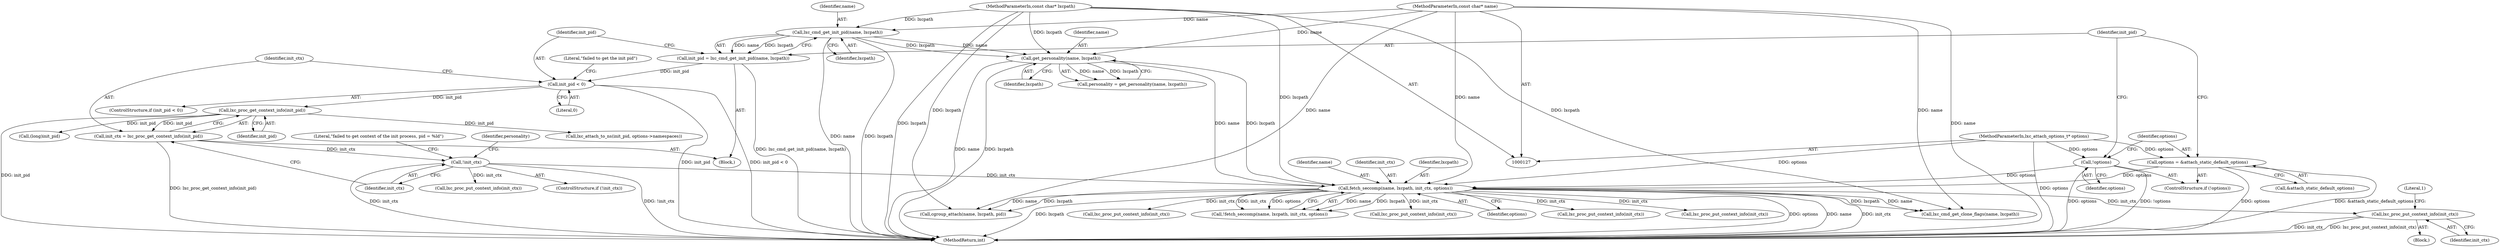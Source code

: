 digraph "0_lxc_5c3fcae78b63ac9dd56e36075903921bd9461f9e_0@pointer" {
"1000250" [label="(Call,lxc_proc_put_context_info(init_ctx))"];
"1000211" [label="(Call,fetch_seccomp(name, lxcpath, init_ctx, options))"];
"1000187" [label="(Call,get_personality(name, lxcpath))"];
"1000156" [label="(Call,lxc_cmd_get_init_pid(name, lxcpath))"];
"1000128" [label="(MethodParameterIn,const char* name)"];
"1000129" [label="(MethodParameterIn,const char* lxcpath)"];
"1000174" [label="(Call,!init_ctx)"];
"1000169" [label="(Call,init_ctx = lxc_proc_get_context_info(init_pid))"];
"1000171" [label="(Call,lxc_proc_get_context_info(init_pid))"];
"1000160" [label="(Call,init_pid < 0)"];
"1000154" [label="(Call,init_pid = lxc_cmd_get_init_pid(name, lxcpath))"];
"1000150" [label="(Call,options = &attach_static_default_options)"];
"1000132" [label="(MethodParameterIn,lxc_attach_options_t* options)"];
"1000148" [label="(Call,!options)"];
"1000157" [label="(Identifier,name)"];
"1000273" [label="(Call,lxc_proc_put_context_info(init_ctx))"];
"1000188" [label="(Identifier,name)"];
"1000254" [label="(Literal,1)"];
"1000170" [label="(Identifier,init_ctx)"];
"1000151" [label="(Identifier,options)"];
"1000155" [label="(Identifier,init_pid)"];
"1000174" [label="(Call,!init_ctx)"];
"1000158" [label="(Identifier,lxcpath)"];
"1000658" [label="(MethodReturn,int)"];
"1000212" [label="(Identifier,name)"];
"1000187" [label="(Call,get_personality(name, lxcpath))"];
"1000129" [label="(MethodParameterIn,const char* lxcpath)"];
"1000148" [label="(Call,!options)"];
"1000178" [label="(Literal,\"failed to get context of the init process, pid = %ld\")"];
"1000159" [label="(ControlStructure,if (init_pid < 0))"];
"1000199" [label="(Call,lxc_proc_put_context_info(init_ctx))"];
"1000186" [label="(Identifier,personality)"];
"1000235" [label="(Call,lxc_cmd_get_clone_flags(name, lxcpath))"];
"1000214" [label="(Identifier,init_ctx)"];
"1000493" [label="(Call,lxc_proc_put_context_info(init_ctx))"];
"1000251" [label="(Identifier,init_ctx)"];
"1000169" [label="(Call,init_ctx = lxc_proc_get_context_info(init_pid))"];
"1000185" [label="(Call,personality = get_personality(name, lxcpath))"];
"1000152" [label="(Call,&attach_static_default_options)"];
"1000134" [label="(Block,)"];
"1000162" [label="(Literal,0)"];
"1000189" [label="(Identifier,lxcpath)"];
"1000128" [label="(MethodParameterIn,const char* name)"];
"1000210" [label="(Call,!fetch_seccomp(name, lxcpath, init_ctx, options))"];
"1000290" [label="(Call,lxc_proc_put_context_info(init_ctx))"];
"1000172" [label="(Identifier,init_pid)"];
"1000560" [label="(Call,lxc_attach_to_ns(init_pid, options->namespaces))"];
"1000215" [label="(Identifier,options)"];
"1000211" [label="(Call,fetch_seccomp(name, lxcpath, init_ctx, options))"];
"1000165" [label="(Literal,\"failed to get the init pid\")"];
"1000171" [label="(Call,lxc_proc_get_context_info(init_pid))"];
"1000469" [label="(Call,lxc_proc_put_context_info(init_ctx))"];
"1000173" [label="(ControlStructure,if (!init_ctx))"];
"1000161" [label="(Identifier,init_pid)"];
"1000250" [label="(Call,lxc_proc_put_context_info(init_ctx))"];
"1000150" [label="(Call,options = &attach_static_default_options)"];
"1000156" [label="(Call,lxc_cmd_get_init_pid(name, lxcpath))"];
"1000317" [label="(Call,cgroup_attach(name, lxcpath, pid))"];
"1000179" [label="(Call,(long)init_pid)"];
"1000132" [label="(MethodParameterIn,lxc_attach_options_t* options)"];
"1000147" [label="(ControlStructure,if (!options))"];
"1000245" [label="(Block,)"];
"1000160" [label="(Call,init_pid < 0)"];
"1000175" [label="(Identifier,init_ctx)"];
"1000149" [label="(Identifier,options)"];
"1000213" [label="(Identifier,lxcpath)"];
"1000154" [label="(Call,init_pid = lxc_cmd_get_init_pid(name, lxcpath))"];
"1000250" -> "1000245"  [label="AST: "];
"1000250" -> "1000251"  [label="CFG: "];
"1000251" -> "1000250"  [label="AST: "];
"1000254" -> "1000250"  [label="CFG: "];
"1000250" -> "1000658"  [label="DDG: init_ctx"];
"1000250" -> "1000658"  [label="DDG: lxc_proc_put_context_info(init_ctx)"];
"1000211" -> "1000250"  [label="DDG: init_ctx"];
"1000211" -> "1000210"  [label="AST: "];
"1000211" -> "1000215"  [label="CFG: "];
"1000212" -> "1000211"  [label="AST: "];
"1000213" -> "1000211"  [label="AST: "];
"1000214" -> "1000211"  [label="AST: "];
"1000215" -> "1000211"  [label="AST: "];
"1000210" -> "1000211"  [label="CFG: "];
"1000211" -> "1000658"  [label="DDG: init_ctx"];
"1000211" -> "1000658"  [label="DDG: name"];
"1000211" -> "1000658"  [label="DDG: lxcpath"];
"1000211" -> "1000658"  [label="DDG: options"];
"1000211" -> "1000210"  [label="DDG: name"];
"1000211" -> "1000210"  [label="DDG: lxcpath"];
"1000211" -> "1000210"  [label="DDG: init_ctx"];
"1000211" -> "1000210"  [label="DDG: options"];
"1000187" -> "1000211"  [label="DDG: name"];
"1000187" -> "1000211"  [label="DDG: lxcpath"];
"1000128" -> "1000211"  [label="DDG: name"];
"1000129" -> "1000211"  [label="DDG: lxcpath"];
"1000174" -> "1000211"  [label="DDG: init_ctx"];
"1000150" -> "1000211"  [label="DDG: options"];
"1000148" -> "1000211"  [label="DDG: options"];
"1000132" -> "1000211"  [label="DDG: options"];
"1000211" -> "1000235"  [label="DDG: name"];
"1000211" -> "1000235"  [label="DDG: lxcpath"];
"1000211" -> "1000273"  [label="DDG: init_ctx"];
"1000211" -> "1000290"  [label="DDG: init_ctx"];
"1000211" -> "1000317"  [label="DDG: name"];
"1000211" -> "1000317"  [label="DDG: lxcpath"];
"1000211" -> "1000469"  [label="DDG: init_ctx"];
"1000211" -> "1000493"  [label="DDG: init_ctx"];
"1000187" -> "1000185"  [label="AST: "];
"1000187" -> "1000189"  [label="CFG: "];
"1000188" -> "1000187"  [label="AST: "];
"1000189" -> "1000187"  [label="AST: "];
"1000185" -> "1000187"  [label="CFG: "];
"1000187" -> "1000658"  [label="DDG: name"];
"1000187" -> "1000658"  [label="DDG: lxcpath"];
"1000187" -> "1000185"  [label="DDG: name"];
"1000187" -> "1000185"  [label="DDG: lxcpath"];
"1000156" -> "1000187"  [label="DDG: name"];
"1000156" -> "1000187"  [label="DDG: lxcpath"];
"1000128" -> "1000187"  [label="DDG: name"];
"1000129" -> "1000187"  [label="DDG: lxcpath"];
"1000156" -> "1000154"  [label="AST: "];
"1000156" -> "1000158"  [label="CFG: "];
"1000157" -> "1000156"  [label="AST: "];
"1000158" -> "1000156"  [label="AST: "];
"1000154" -> "1000156"  [label="CFG: "];
"1000156" -> "1000658"  [label="DDG: name"];
"1000156" -> "1000658"  [label="DDG: lxcpath"];
"1000156" -> "1000154"  [label="DDG: name"];
"1000156" -> "1000154"  [label="DDG: lxcpath"];
"1000128" -> "1000156"  [label="DDG: name"];
"1000129" -> "1000156"  [label="DDG: lxcpath"];
"1000128" -> "1000127"  [label="AST: "];
"1000128" -> "1000658"  [label="DDG: name"];
"1000128" -> "1000235"  [label="DDG: name"];
"1000128" -> "1000317"  [label="DDG: name"];
"1000129" -> "1000127"  [label="AST: "];
"1000129" -> "1000658"  [label="DDG: lxcpath"];
"1000129" -> "1000235"  [label="DDG: lxcpath"];
"1000129" -> "1000317"  [label="DDG: lxcpath"];
"1000174" -> "1000173"  [label="AST: "];
"1000174" -> "1000175"  [label="CFG: "];
"1000175" -> "1000174"  [label="AST: "];
"1000178" -> "1000174"  [label="CFG: "];
"1000186" -> "1000174"  [label="CFG: "];
"1000174" -> "1000658"  [label="DDG: !init_ctx"];
"1000174" -> "1000658"  [label="DDG: init_ctx"];
"1000169" -> "1000174"  [label="DDG: init_ctx"];
"1000174" -> "1000199"  [label="DDG: init_ctx"];
"1000169" -> "1000134"  [label="AST: "];
"1000169" -> "1000171"  [label="CFG: "];
"1000170" -> "1000169"  [label="AST: "];
"1000171" -> "1000169"  [label="AST: "];
"1000175" -> "1000169"  [label="CFG: "];
"1000169" -> "1000658"  [label="DDG: lxc_proc_get_context_info(init_pid)"];
"1000171" -> "1000169"  [label="DDG: init_pid"];
"1000171" -> "1000172"  [label="CFG: "];
"1000172" -> "1000171"  [label="AST: "];
"1000171" -> "1000658"  [label="DDG: init_pid"];
"1000160" -> "1000171"  [label="DDG: init_pid"];
"1000171" -> "1000179"  [label="DDG: init_pid"];
"1000171" -> "1000560"  [label="DDG: init_pid"];
"1000160" -> "1000159"  [label="AST: "];
"1000160" -> "1000162"  [label="CFG: "];
"1000161" -> "1000160"  [label="AST: "];
"1000162" -> "1000160"  [label="AST: "];
"1000165" -> "1000160"  [label="CFG: "];
"1000170" -> "1000160"  [label="CFG: "];
"1000160" -> "1000658"  [label="DDG: init_pid < 0"];
"1000160" -> "1000658"  [label="DDG: init_pid"];
"1000154" -> "1000160"  [label="DDG: init_pid"];
"1000154" -> "1000134"  [label="AST: "];
"1000155" -> "1000154"  [label="AST: "];
"1000161" -> "1000154"  [label="CFG: "];
"1000154" -> "1000658"  [label="DDG: lxc_cmd_get_init_pid(name, lxcpath)"];
"1000150" -> "1000147"  [label="AST: "];
"1000150" -> "1000152"  [label="CFG: "];
"1000151" -> "1000150"  [label="AST: "];
"1000152" -> "1000150"  [label="AST: "];
"1000155" -> "1000150"  [label="CFG: "];
"1000150" -> "1000658"  [label="DDG: options"];
"1000150" -> "1000658"  [label="DDG: &attach_static_default_options"];
"1000132" -> "1000150"  [label="DDG: options"];
"1000132" -> "1000127"  [label="AST: "];
"1000132" -> "1000658"  [label="DDG: options"];
"1000132" -> "1000148"  [label="DDG: options"];
"1000148" -> "1000147"  [label="AST: "];
"1000148" -> "1000149"  [label="CFG: "];
"1000149" -> "1000148"  [label="AST: "];
"1000151" -> "1000148"  [label="CFG: "];
"1000155" -> "1000148"  [label="CFG: "];
"1000148" -> "1000658"  [label="DDG: options"];
"1000148" -> "1000658"  [label="DDG: !options"];
}
